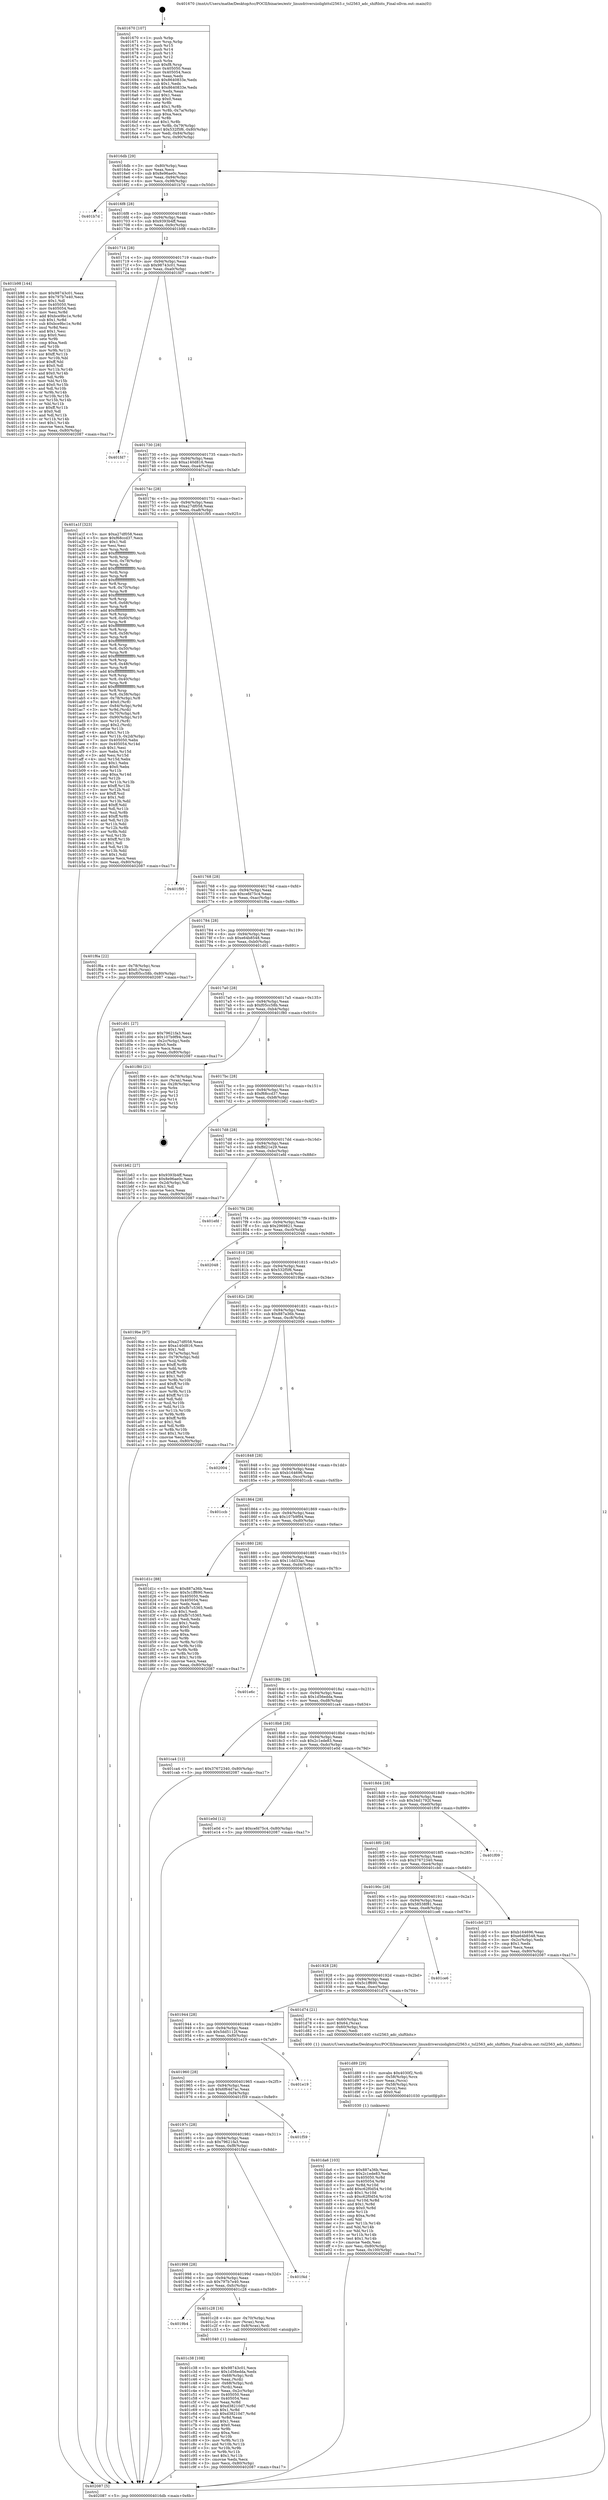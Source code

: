 digraph "0x401670" {
  label = "0x401670 (/mnt/c/Users/mathe/Desktop/tcc/POCII/binaries/extr_linuxdriversiiolighttsl2563.c_tsl2563_adc_shiftbits_Final-ollvm.out::main(0))"
  labelloc = "t"
  node[shape=record]

  Entry [label="",width=0.3,height=0.3,shape=circle,fillcolor=black,style=filled]
  "0x4016db" [label="{
     0x4016db [29]\l
     | [instrs]\l
     &nbsp;&nbsp;0x4016db \<+3\>: mov -0x80(%rbp),%eax\l
     &nbsp;&nbsp;0x4016de \<+2\>: mov %eax,%ecx\l
     &nbsp;&nbsp;0x4016e0 \<+6\>: sub $0x8e96ae0c,%ecx\l
     &nbsp;&nbsp;0x4016e6 \<+6\>: mov %eax,-0x94(%rbp)\l
     &nbsp;&nbsp;0x4016ec \<+6\>: mov %ecx,-0x98(%rbp)\l
     &nbsp;&nbsp;0x4016f2 \<+6\>: je 0000000000401b7d \<main+0x50d\>\l
  }"]
  "0x401b7d" [label="{
     0x401b7d\l
  }", style=dashed]
  "0x4016f8" [label="{
     0x4016f8 [28]\l
     | [instrs]\l
     &nbsp;&nbsp;0x4016f8 \<+5\>: jmp 00000000004016fd \<main+0x8d\>\l
     &nbsp;&nbsp;0x4016fd \<+6\>: mov -0x94(%rbp),%eax\l
     &nbsp;&nbsp;0x401703 \<+5\>: sub $0x9393b4ff,%eax\l
     &nbsp;&nbsp;0x401708 \<+6\>: mov %eax,-0x9c(%rbp)\l
     &nbsp;&nbsp;0x40170e \<+6\>: je 0000000000401b98 \<main+0x528\>\l
  }"]
  Exit [label="",width=0.3,height=0.3,shape=circle,fillcolor=black,style=filled,peripheries=2]
  "0x401b98" [label="{
     0x401b98 [144]\l
     | [instrs]\l
     &nbsp;&nbsp;0x401b98 \<+5\>: mov $0x98743c01,%eax\l
     &nbsp;&nbsp;0x401b9d \<+5\>: mov $0x797b7e40,%ecx\l
     &nbsp;&nbsp;0x401ba2 \<+2\>: mov $0x1,%dl\l
     &nbsp;&nbsp;0x401ba4 \<+7\>: mov 0x405050,%esi\l
     &nbsp;&nbsp;0x401bab \<+7\>: mov 0x405054,%edi\l
     &nbsp;&nbsp;0x401bb2 \<+3\>: mov %esi,%r8d\l
     &nbsp;&nbsp;0x401bb5 \<+7\>: add $0xbce9bc1e,%r8d\l
     &nbsp;&nbsp;0x401bbc \<+4\>: sub $0x1,%r8d\l
     &nbsp;&nbsp;0x401bc0 \<+7\>: sub $0xbce9bc1e,%r8d\l
     &nbsp;&nbsp;0x401bc7 \<+4\>: imul %r8d,%esi\l
     &nbsp;&nbsp;0x401bcb \<+3\>: and $0x1,%esi\l
     &nbsp;&nbsp;0x401bce \<+3\>: cmp $0x0,%esi\l
     &nbsp;&nbsp;0x401bd1 \<+4\>: sete %r9b\l
     &nbsp;&nbsp;0x401bd5 \<+3\>: cmp $0xa,%edi\l
     &nbsp;&nbsp;0x401bd8 \<+4\>: setl %r10b\l
     &nbsp;&nbsp;0x401bdc \<+3\>: mov %r9b,%r11b\l
     &nbsp;&nbsp;0x401bdf \<+4\>: xor $0xff,%r11b\l
     &nbsp;&nbsp;0x401be3 \<+3\>: mov %r10b,%bl\l
     &nbsp;&nbsp;0x401be6 \<+3\>: xor $0xff,%bl\l
     &nbsp;&nbsp;0x401be9 \<+3\>: xor $0x0,%dl\l
     &nbsp;&nbsp;0x401bec \<+3\>: mov %r11b,%r14b\l
     &nbsp;&nbsp;0x401bef \<+4\>: and $0x0,%r14b\l
     &nbsp;&nbsp;0x401bf3 \<+3\>: and %dl,%r9b\l
     &nbsp;&nbsp;0x401bf6 \<+3\>: mov %bl,%r15b\l
     &nbsp;&nbsp;0x401bf9 \<+4\>: and $0x0,%r15b\l
     &nbsp;&nbsp;0x401bfd \<+3\>: and %dl,%r10b\l
     &nbsp;&nbsp;0x401c00 \<+3\>: or %r9b,%r14b\l
     &nbsp;&nbsp;0x401c03 \<+3\>: or %r10b,%r15b\l
     &nbsp;&nbsp;0x401c06 \<+3\>: xor %r15b,%r14b\l
     &nbsp;&nbsp;0x401c09 \<+3\>: or %bl,%r11b\l
     &nbsp;&nbsp;0x401c0c \<+4\>: xor $0xff,%r11b\l
     &nbsp;&nbsp;0x401c10 \<+3\>: or $0x0,%dl\l
     &nbsp;&nbsp;0x401c13 \<+3\>: and %dl,%r11b\l
     &nbsp;&nbsp;0x401c16 \<+3\>: or %r11b,%r14b\l
     &nbsp;&nbsp;0x401c19 \<+4\>: test $0x1,%r14b\l
     &nbsp;&nbsp;0x401c1d \<+3\>: cmovne %ecx,%eax\l
     &nbsp;&nbsp;0x401c20 \<+3\>: mov %eax,-0x80(%rbp)\l
     &nbsp;&nbsp;0x401c23 \<+5\>: jmp 0000000000402087 \<main+0xa17\>\l
  }"]
  "0x401714" [label="{
     0x401714 [28]\l
     | [instrs]\l
     &nbsp;&nbsp;0x401714 \<+5\>: jmp 0000000000401719 \<main+0xa9\>\l
     &nbsp;&nbsp;0x401719 \<+6\>: mov -0x94(%rbp),%eax\l
     &nbsp;&nbsp;0x40171f \<+5\>: sub $0x98743c01,%eax\l
     &nbsp;&nbsp;0x401724 \<+6\>: mov %eax,-0xa0(%rbp)\l
     &nbsp;&nbsp;0x40172a \<+6\>: je 0000000000401fd7 \<main+0x967\>\l
  }"]
  "0x401da6" [label="{
     0x401da6 [103]\l
     | [instrs]\l
     &nbsp;&nbsp;0x401da6 \<+5\>: mov $0x887a36b,%esi\l
     &nbsp;&nbsp;0x401dab \<+5\>: mov $0x2c1ede83,%edx\l
     &nbsp;&nbsp;0x401db0 \<+8\>: mov 0x405050,%r8d\l
     &nbsp;&nbsp;0x401db8 \<+8\>: mov 0x405054,%r9d\l
     &nbsp;&nbsp;0x401dc0 \<+3\>: mov %r8d,%r10d\l
     &nbsp;&nbsp;0x401dc3 \<+7\>: add $0xc62f0d54,%r10d\l
     &nbsp;&nbsp;0x401dca \<+4\>: sub $0x1,%r10d\l
     &nbsp;&nbsp;0x401dce \<+7\>: sub $0xc62f0d54,%r10d\l
     &nbsp;&nbsp;0x401dd5 \<+4\>: imul %r10d,%r8d\l
     &nbsp;&nbsp;0x401dd9 \<+4\>: and $0x1,%r8d\l
     &nbsp;&nbsp;0x401ddd \<+4\>: cmp $0x0,%r8d\l
     &nbsp;&nbsp;0x401de1 \<+4\>: sete %r11b\l
     &nbsp;&nbsp;0x401de5 \<+4\>: cmp $0xa,%r9d\l
     &nbsp;&nbsp;0x401de9 \<+3\>: setl %bl\l
     &nbsp;&nbsp;0x401dec \<+3\>: mov %r11b,%r14b\l
     &nbsp;&nbsp;0x401def \<+3\>: and %bl,%r14b\l
     &nbsp;&nbsp;0x401df2 \<+3\>: xor %bl,%r11b\l
     &nbsp;&nbsp;0x401df5 \<+3\>: or %r11b,%r14b\l
     &nbsp;&nbsp;0x401df8 \<+4\>: test $0x1,%r14b\l
     &nbsp;&nbsp;0x401dfc \<+3\>: cmovne %edx,%esi\l
     &nbsp;&nbsp;0x401dff \<+3\>: mov %esi,-0x80(%rbp)\l
     &nbsp;&nbsp;0x401e02 \<+6\>: mov %eax,-0x100(%rbp)\l
     &nbsp;&nbsp;0x401e08 \<+5\>: jmp 0000000000402087 \<main+0xa17\>\l
  }"]
  "0x401fd7" [label="{
     0x401fd7\l
  }", style=dashed]
  "0x401730" [label="{
     0x401730 [28]\l
     | [instrs]\l
     &nbsp;&nbsp;0x401730 \<+5\>: jmp 0000000000401735 \<main+0xc5\>\l
     &nbsp;&nbsp;0x401735 \<+6\>: mov -0x94(%rbp),%eax\l
     &nbsp;&nbsp;0x40173b \<+5\>: sub $0xa140d816,%eax\l
     &nbsp;&nbsp;0x401740 \<+6\>: mov %eax,-0xa4(%rbp)\l
     &nbsp;&nbsp;0x401746 \<+6\>: je 0000000000401a1f \<main+0x3af\>\l
  }"]
  "0x401d89" [label="{
     0x401d89 [29]\l
     | [instrs]\l
     &nbsp;&nbsp;0x401d89 \<+10\>: movabs $0x4030f2,%rdi\l
     &nbsp;&nbsp;0x401d93 \<+4\>: mov -0x58(%rbp),%rcx\l
     &nbsp;&nbsp;0x401d97 \<+2\>: mov %eax,(%rcx)\l
     &nbsp;&nbsp;0x401d99 \<+4\>: mov -0x58(%rbp),%rcx\l
     &nbsp;&nbsp;0x401d9d \<+2\>: mov (%rcx),%esi\l
     &nbsp;&nbsp;0x401d9f \<+2\>: mov $0x0,%al\l
     &nbsp;&nbsp;0x401da1 \<+5\>: call 0000000000401030 \<printf@plt\>\l
     | [calls]\l
     &nbsp;&nbsp;0x401030 \{1\} (unknown)\l
  }"]
  "0x401a1f" [label="{
     0x401a1f [323]\l
     | [instrs]\l
     &nbsp;&nbsp;0x401a1f \<+5\>: mov $0xa27df058,%eax\l
     &nbsp;&nbsp;0x401a24 \<+5\>: mov $0xf68ccd37,%ecx\l
     &nbsp;&nbsp;0x401a29 \<+2\>: mov $0x1,%dl\l
     &nbsp;&nbsp;0x401a2b \<+2\>: xor %esi,%esi\l
     &nbsp;&nbsp;0x401a2d \<+3\>: mov %rsp,%rdi\l
     &nbsp;&nbsp;0x401a30 \<+4\>: add $0xfffffffffffffff0,%rdi\l
     &nbsp;&nbsp;0x401a34 \<+3\>: mov %rdi,%rsp\l
     &nbsp;&nbsp;0x401a37 \<+4\>: mov %rdi,-0x78(%rbp)\l
     &nbsp;&nbsp;0x401a3b \<+3\>: mov %rsp,%rdi\l
     &nbsp;&nbsp;0x401a3e \<+4\>: add $0xfffffffffffffff0,%rdi\l
     &nbsp;&nbsp;0x401a42 \<+3\>: mov %rdi,%rsp\l
     &nbsp;&nbsp;0x401a45 \<+3\>: mov %rsp,%r8\l
     &nbsp;&nbsp;0x401a48 \<+4\>: add $0xfffffffffffffff0,%r8\l
     &nbsp;&nbsp;0x401a4c \<+3\>: mov %r8,%rsp\l
     &nbsp;&nbsp;0x401a4f \<+4\>: mov %r8,-0x70(%rbp)\l
     &nbsp;&nbsp;0x401a53 \<+3\>: mov %rsp,%r8\l
     &nbsp;&nbsp;0x401a56 \<+4\>: add $0xfffffffffffffff0,%r8\l
     &nbsp;&nbsp;0x401a5a \<+3\>: mov %r8,%rsp\l
     &nbsp;&nbsp;0x401a5d \<+4\>: mov %r8,-0x68(%rbp)\l
     &nbsp;&nbsp;0x401a61 \<+3\>: mov %rsp,%r8\l
     &nbsp;&nbsp;0x401a64 \<+4\>: add $0xfffffffffffffff0,%r8\l
     &nbsp;&nbsp;0x401a68 \<+3\>: mov %r8,%rsp\l
     &nbsp;&nbsp;0x401a6b \<+4\>: mov %r8,-0x60(%rbp)\l
     &nbsp;&nbsp;0x401a6f \<+3\>: mov %rsp,%r8\l
     &nbsp;&nbsp;0x401a72 \<+4\>: add $0xfffffffffffffff0,%r8\l
     &nbsp;&nbsp;0x401a76 \<+3\>: mov %r8,%rsp\l
     &nbsp;&nbsp;0x401a79 \<+4\>: mov %r8,-0x58(%rbp)\l
     &nbsp;&nbsp;0x401a7d \<+3\>: mov %rsp,%r8\l
     &nbsp;&nbsp;0x401a80 \<+4\>: add $0xfffffffffffffff0,%r8\l
     &nbsp;&nbsp;0x401a84 \<+3\>: mov %r8,%rsp\l
     &nbsp;&nbsp;0x401a87 \<+4\>: mov %r8,-0x50(%rbp)\l
     &nbsp;&nbsp;0x401a8b \<+3\>: mov %rsp,%r8\l
     &nbsp;&nbsp;0x401a8e \<+4\>: add $0xfffffffffffffff0,%r8\l
     &nbsp;&nbsp;0x401a92 \<+3\>: mov %r8,%rsp\l
     &nbsp;&nbsp;0x401a95 \<+4\>: mov %r8,-0x48(%rbp)\l
     &nbsp;&nbsp;0x401a99 \<+3\>: mov %rsp,%r8\l
     &nbsp;&nbsp;0x401a9c \<+4\>: add $0xfffffffffffffff0,%r8\l
     &nbsp;&nbsp;0x401aa0 \<+3\>: mov %r8,%rsp\l
     &nbsp;&nbsp;0x401aa3 \<+4\>: mov %r8,-0x40(%rbp)\l
     &nbsp;&nbsp;0x401aa7 \<+3\>: mov %rsp,%r8\l
     &nbsp;&nbsp;0x401aaa \<+4\>: add $0xfffffffffffffff0,%r8\l
     &nbsp;&nbsp;0x401aae \<+3\>: mov %r8,%rsp\l
     &nbsp;&nbsp;0x401ab1 \<+4\>: mov %r8,-0x38(%rbp)\l
     &nbsp;&nbsp;0x401ab5 \<+4\>: mov -0x78(%rbp),%r8\l
     &nbsp;&nbsp;0x401ab9 \<+7\>: movl $0x0,(%r8)\l
     &nbsp;&nbsp;0x401ac0 \<+7\>: mov -0x84(%rbp),%r9d\l
     &nbsp;&nbsp;0x401ac7 \<+3\>: mov %r9d,(%rdi)\l
     &nbsp;&nbsp;0x401aca \<+4\>: mov -0x70(%rbp),%r8\l
     &nbsp;&nbsp;0x401ace \<+7\>: mov -0x90(%rbp),%r10\l
     &nbsp;&nbsp;0x401ad5 \<+3\>: mov %r10,(%r8)\l
     &nbsp;&nbsp;0x401ad8 \<+3\>: cmpl $0x2,(%rdi)\l
     &nbsp;&nbsp;0x401adb \<+4\>: setne %r11b\l
     &nbsp;&nbsp;0x401adf \<+4\>: and $0x1,%r11b\l
     &nbsp;&nbsp;0x401ae3 \<+4\>: mov %r11b,-0x2d(%rbp)\l
     &nbsp;&nbsp;0x401ae7 \<+7\>: mov 0x405050,%ebx\l
     &nbsp;&nbsp;0x401aee \<+8\>: mov 0x405054,%r14d\l
     &nbsp;&nbsp;0x401af6 \<+3\>: sub $0x1,%esi\l
     &nbsp;&nbsp;0x401af9 \<+3\>: mov %ebx,%r15d\l
     &nbsp;&nbsp;0x401afc \<+3\>: add %esi,%r15d\l
     &nbsp;&nbsp;0x401aff \<+4\>: imul %r15d,%ebx\l
     &nbsp;&nbsp;0x401b03 \<+3\>: and $0x1,%ebx\l
     &nbsp;&nbsp;0x401b06 \<+3\>: cmp $0x0,%ebx\l
     &nbsp;&nbsp;0x401b09 \<+4\>: sete %r11b\l
     &nbsp;&nbsp;0x401b0d \<+4\>: cmp $0xa,%r14d\l
     &nbsp;&nbsp;0x401b11 \<+4\>: setl %r12b\l
     &nbsp;&nbsp;0x401b15 \<+3\>: mov %r11b,%r13b\l
     &nbsp;&nbsp;0x401b18 \<+4\>: xor $0xff,%r13b\l
     &nbsp;&nbsp;0x401b1c \<+3\>: mov %r12b,%sil\l
     &nbsp;&nbsp;0x401b1f \<+4\>: xor $0xff,%sil\l
     &nbsp;&nbsp;0x401b23 \<+3\>: xor $0x1,%dl\l
     &nbsp;&nbsp;0x401b26 \<+3\>: mov %r13b,%dil\l
     &nbsp;&nbsp;0x401b29 \<+4\>: and $0xff,%dil\l
     &nbsp;&nbsp;0x401b2d \<+3\>: and %dl,%r11b\l
     &nbsp;&nbsp;0x401b30 \<+3\>: mov %sil,%r8b\l
     &nbsp;&nbsp;0x401b33 \<+4\>: and $0xff,%r8b\l
     &nbsp;&nbsp;0x401b37 \<+3\>: and %dl,%r12b\l
     &nbsp;&nbsp;0x401b3a \<+3\>: or %r11b,%dil\l
     &nbsp;&nbsp;0x401b3d \<+3\>: or %r12b,%r8b\l
     &nbsp;&nbsp;0x401b40 \<+3\>: xor %r8b,%dil\l
     &nbsp;&nbsp;0x401b43 \<+3\>: or %sil,%r13b\l
     &nbsp;&nbsp;0x401b46 \<+4\>: xor $0xff,%r13b\l
     &nbsp;&nbsp;0x401b4a \<+3\>: or $0x1,%dl\l
     &nbsp;&nbsp;0x401b4d \<+3\>: and %dl,%r13b\l
     &nbsp;&nbsp;0x401b50 \<+3\>: or %r13b,%dil\l
     &nbsp;&nbsp;0x401b53 \<+4\>: test $0x1,%dil\l
     &nbsp;&nbsp;0x401b57 \<+3\>: cmovne %ecx,%eax\l
     &nbsp;&nbsp;0x401b5a \<+3\>: mov %eax,-0x80(%rbp)\l
     &nbsp;&nbsp;0x401b5d \<+5\>: jmp 0000000000402087 \<main+0xa17\>\l
  }"]
  "0x40174c" [label="{
     0x40174c [28]\l
     | [instrs]\l
     &nbsp;&nbsp;0x40174c \<+5\>: jmp 0000000000401751 \<main+0xe1\>\l
     &nbsp;&nbsp;0x401751 \<+6\>: mov -0x94(%rbp),%eax\l
     &nbsp;&nbsp;0x401757 \<+5\>: sub $0xa27df058,%eax\l
     &nbsp;&nbsp;0x40175c \<+6\>: mov %eax,-0xa8(%rbp)\l
     &nbsp;&nbsp;0x401762 \<+6\>: je 0000000000401f95 \<main+0x925\>\l
  }"]
  "0x401c38" [label="{
     0x401c38 [108]\l
     | [instrs]\l
     &nbsp;&nbsp;0x401c38 \<+5\>: mov $0x98743c01,%ecx\l
     &nbsp;&nbsp;0x401c3d \<+5\>: mov $0x1d56edda,%edx\l
     &nbsp;&nbsp;0x401c42 \<+4\>: mov -0x68(%rbp),%rdi\l
     &nbsp;&nbsp;0x401c46 \<+2\>: mov %eax,(%rdi)\l
     &nbsp;&nbsp;0x401c48 \<+4\>: mov -0x68(%rbp),%rdi\l
     &nbsp;&nbsp;0x401c4c \<+2\>: mov (%rdi),%eax\l
     &nbsp;&nbsp;0x401c4e \<+3\>: mov %eax,-0x2c(%rbp)\l
     &nbsp;&nbsp;0x401c51 \<+7\>: mov 0x405050,%eax\l
     &nbsp;&nbsp;0x401c58 \<+7\>: mov 0x405054,%esi\l
     &nbsp;&nbsp;0x401c5f \<+3\>: mov %eax,%r8d\l
     &nbsp;&nbsp;0x401c62 \<+7\>: add $0xd38210d7,%r8d\l
     &nbsp;&nbsp;0x401c69 \<+4\>: sub $0x1,%r8d\l
     &nbsp;&nbsp;0x401c6d \<+7\>: sub $0xd38210d7,%r8d\l
     &nbsp;&nbsp;0x401c74 \<+4\>: imul %r8d,%eax\l
     &nbsp;&nbsp;0x401c78 \<+3\>: and $0x1,%eax\l
     &nbsp;&nbsp;0x401c7b \<+3\>: cmp $0x0,%eax\l
     &nbsp;&nbsp;0x401c7e \<+4\>: sete %r9b\l
     &nbsp;&nbsp;0x401c82 \<+3\>: cmp $0xa,%esi\l
     &nbsp;&nbsp;0x401c85 \<+4\>: setl %r10b\l
     &nbsp;&nbsp;0x401c89 \<+3\>: mov %r9b,%r11b\l
     &nbsp;&nbsp;0x401c8c \<+3\>: and %r10b,%r11b\l
     &nbsp;&nbsp;0x401c8f \<+3\>: xor %r10b,%r9b\l
     &nbsp;&nbsp;0x401c92 \<+3\>: or %r9b,%r11b\l
     &nbsp;&nbsp;0x401c95 \<+4\>: test $0x1,%r11b\l
     &nbsp;&nbsp;0x401c99 \<+3\>: cmovne %edx,%ecx\l
     &nbsp;&nbsp;0x401c9c \<+3\>: mov %ecx,-0x80(%rbp)\l
     &nbsp;&nbsp;0x401c9f \<+5\>: jmp 0000000000402087 \<main+0xa17\>\l
  }"]
  "0x401f95" [label="{
     0x401f95\l
  }", style=dashed]
  "0x401768" [label="{
     0x401768 [28]\l
     | [instrs]\l
     &nbsp;&nbsp;0x401768 \<+5\>: jmp 000000000040176d \<main+0xfd\>\l
     &nbsp;&nbsp;0x40176d \<+6\>: mov -0x94(%rbp),%eax\l
     &nbsp;&nbsp;0x401773 \<+5\>: sub $0xcefd75c4,%eax\l
     &nbsp;&nbsp;0x401778 \<+6\>: mov %eax,-0xac(%rbp)\l
     &nbsp;&nbsp;0x40177e \<+6\>: je 0000000000401f6a \<main+0x8fa\>\l
  }"]
  "0x4019b4" [label="{
     0x4019b4\l
  }", style=dashed]
  "0x401f6a" [label="{
     0x401f6a [22]\l
     | [instrs]\l
     &nbsp;&nbsp;0x401f6a \<+4\>: mov -0x78(%rbp),%rax\l
     &nbsp;&nbsp;0x401f6e \<+6\>: movl $0x0,(%rax)\l
     &nbsp;&nbsp;0x401f74 \<+7\>: movl $0xf05cc58b,-0x80(%rbp)\l
     &nbsp;&nbsp;0x401f7b \<+5\>: jmp 0000000000402087 \<main+0xa17\>\l
  }"]
  "0x401784" [label="{
     0x401784 [28]\l
     | [instrs]\l
     &nbsp;&nbsp;0x401784 \<+5\>: jmp 0000000000401789 \<main+0x119\>\l
     &nbsp;&nbsp;0x401789 \<+6\>: mov -0x94(%rbp),%eax\l
     &nbsp;&nbsp;0x40178f \<+5\>: sub $0xe64b8548,%eax\l
     &nbsp;&nbsp;0x401794 \<+6\>: mov %eax,-0xb0(%rbp)\l
     &nbsp;&nbsp;0x40179a \<+6\>: je 0000000000401d01 \<main+0x691\>\l
  }"]
  "0x401c28" [label="{
     0x401c28 [16]\l
     | [instrs]\l
     &nbsp;&nbsp;0x401c28 \<+4\>: mov -0x70(%rbp),%rax\l
     &nbsp;&nbsp;0x401c2c \<+3\>: mov (%rax),%rax\l
     &nbsp;&nbsp;0x401c2f \<+4\>: mov 0x8(%rax),%rdi\l
     &nbsp;&nbsp;0x401c33 \<+5\>: call 0000000000401040 \<atoi@plt\>\l
     | [calls]\l
     &nbsp;&nbsp;0x401040 \{1\} (unknown)\l
  }"]
  "0x401d01" [label="{
     0x401d01 [27]\l
     | [instrs]\l
     &nbsp;&nbsp;0x401d01 \<+5\>: mov $0x79621fa3,%eax\l
     &nbsp;&nbsp;0x401d06 \<+5\>: mov $0x107b9f94,%ecx\l
     &nbsp;&nbsp;0x401d0b \<+3\>: mov -0x2c(%rbp),%edx\l
     &nbsp;&nbsp;0x401d0e \<+3\>: cmp $0x0,%edx\l
     &nbsp;&nbsp;0x401d11 \<+3\>: cmove %ecx,%eax\l
     &nbsp;&nbsp;0x401d14 \<+3\>: mov %eax,-0x80(%rbp)\l
     &nbsp;&nbsp;0x401d17 \<+5\>: jmp 0000000000402087 \<main+0xa17\>\l
  }"]
  "0x4017a0" [label="{
     0x4017a0 [28]\l
     | [instrs]\l
     &nbsp;&nbsp;0x4017a0 \<+5\>: jmp 00000000004017a5 \<main+0x135\>\l
     &nbsp;&nbsp;0x4017a5 \<+6\>: mov -0x94(%rbp),%eax\l
     &nbsp;&nbsp;0x4017ab \<+5\>: sub $0xf05cc58b,%eax\l
     &nbsp;&nbsp;0x4017b0 \<+6\>: mov %eax,-0xb4(%rbp)\l
     &nbsp;&nbsp;0x4017b6 \<+6\>: je 0000000000401f80 \<main+0x910\>\l
  }"]
  "0x401998" [label="{
     0x401998 [28]\l
     | [instrs]\l
     &nbsp;&nbsp;0x401998 \<+5\>: jmp 000000000040199d \<main+0x32d\>\l
     &nbsp;&nbsp;0x40199d \<+6\>: mov -0x94(%rbp),%eax\l
     &nbsp;&nbsp;0x4019a3 \<+5\>: sub $0x797b7e40,%eax\l
     &nbsp;&nbsp;0x4019a8 \<+6\>: mov %eax,-0xfc(%rbp)\l
     &nbsp;&nbsp;0x4019ae \<+6\>: je 0000000000401c28 \<main+0x5b8\>\l
  }"]
  "0x401f80" [label="{
     0x401f80 [21]\l
     | [instrs]\l
     &nbsp;&nbsp;0x401f80 \<+4\>: mov -0x78(%rbp),%rax\l
     &nbsp;&nbsp;0x401f84 \<+2\>: mov (%rax),%eax\l
     &nbsp;&nbsp;0x401f86 \<+4\>: lea -0x28(%rbp),%rsp\l
     &nbsp;&nbsp;0x401f8a \<+1\>: pop %rbx\l
     &nbsp;&nbsp;0x401f8b \<+2\>: pop %r12\l
     &nbsp;&nbsp;0x401f8d \<+2\>: pop %r13\l
     &nbsp;&nbsp;0x401f8f \<+2\>: pop %r14\l
     &nbsp;&nbsp;0x401f91 \<+2\>: pop %r15\l
     &nbsp;&nbsp;0x401f93 \<+1\>: pop %rbp\l
     &nbsp;&nbsp;0x401f94 \<+1\>: ret\l
  }"]
  "0x4017bc" [label="{
     0x4017bc [28]\l
     | [instrs]\l
     &nbsp;&nbsp;0x4017bc \<+5\>: jmp 00000000004017c1 \<main+0x151\>\l
     &nbsp;&nbsp;0x4017c1 \<+6\>: mov -0x94(%rbp),%eax\l
     &nbsp;&nbsp;0x4017c7 \<+5\>: sub $0xf68ccd37,%eax\l
     &nbsp;&nbsp;0x4017cc \<+6\>: mov %eax,-0xb8(%rbp)\l
     &nbsp;&nbsp;0x4017d2 \<+6\>: je 0000000000401b62 \<main+0x4f2\>\l
  }"]
  "0x401f4d" [label="{
     0x401f4d\l
  }", style=dashed]
  "0x401b62" [label="{
     0x401b62 [27]\l
     | [instrs]\l
     &nbsp;&nbsp;0x401b62 \<+5\>: mov $0x9393b4ff,%eax\l
     &nbsp;&nbsp;0x401b67 \<+5\>: mov $0x8e96ae0c,%ecx\l
     &nbsp;&nbsp;0x401b6c \<+3\>: mov -0x2d(%rbp),%dl\l
     &nbsp;&nbsp;0x401b6f \<+3\>: test $0x1,%dl\l
     &nbsp;&nbsp;0x401b72 \<+3\>: cmovne %ecx,%eax\l
     &nbsp;&nbsp;0x401b75 \<+3\>: mov %eax,-0x80(%rbp)\l
     &nbsp;&nbsp;0x401b78 \<+5\>: jmp 0000000000402087 \<main+0xa17\>\l
  }"]
  "0x4017d8" [label="{
     0x4017d8 [28]\l
     | [instrs]\l
     &nbsp;&nbsp;0x4017d8 \<+5\>: jmp 00000000004017dd \<main+0x16d\>\l
     &nbsp;&nbsp;0x4017dd \<+6\>: mov -0x94(%rbp),%eax\l
     &nbsp;&nbsp;0x4017e3 \<+5\>: sub $0xffd21e29,%eax\l
     &nbsp;&nbsp;0x4017e8 \<+6\>: mov %eax,-0xbc(%rbp)\l
     &nbsp;&nbsp;0x4017ee \<+6\>: je 0000000000401efd \<main+0x88d\>\l
  }"]
  "0x40197c" [label="{
     0x40197c [28]\l
     | [instrs]\l
     &nbsp;&nbsp;0x40197c \<+5\>: jmp 0000000000401981 \<main+0x311\>\l
     &nbsp;&nbsp;0x401981 \<+6\>: mov -0x94(%rbp),%eax\l
     &nbsp;&nbsp;0x401987 \<+5\>: sub $0x79621fa3,%eax\l
     &nbsp;&nbsp;0x40198c \<+6\>: mov %eax,-0xf8(%rbp)\l
     &nbsp;&nbsp;0x401992 \<+6\>: je 0000000000401f4d \<main+0x8dd\>\l
  }"]
  "0x401efd" [label="{
     0x401efd\l
  }", style=dashed]
  "0x4017f4" [label="{
     0x4017f4 [28]\l
     | [instrs]\l
     &nbsp;&nbsp;0x4017f4 \<+5\>: jmp 00000000004017f9 \<main+0x189\>\l
     &nbsp;&nbsp;0x4017f9 \<+6\>: mov -0x94(%rbp),%eax\l
     &nbsp;&nbsp;0x4017ff \<+5\>: sub $0x2969821,%eax\l
     &nbsp;&nbsp;0x401804 \<+6\>: mov %eax,-0xc0(%rbp)\l
     &nbsp;&nbsp;0x40180a \<+6\>: je 0000000000402048 \<main+0x9d8\>\l
  }"]
  "0x401f59" [label="{
     0x401f59\l
  }", style=dashed]
  "0x402048" [label="{
     0x402048\l
  }", style=dashed]
  "0x401810" [label="{
     0x401810 [28]\l
     | [instrs]\l
     &nbsp;&nbsp;0x401810 \<+5\>: jmp 0000000000401815 \<main+0x1a5\>\l
     &nbsp;&nbsp;0x401815 \<+6\>: mov -0x94(%rbp),%eax\l
     &nbsp;&nbsp;0x40181b \<+5\>: sub $0x532f5f6,%eax\l
     &nbsp;&nbsp;0x401820 \<+6\>: mov %eax,-0xc4(%rbp)\l
     &nbsp;&nbsp;0x401826 \<+6\>: je 00000000004019be \<main+0x34e\>\l
  }"]
  "0x401960" [label="{
     0x401960 [28]\l
     | [instrs]\l
     &nbsp;&nbsp;0x401960 \<+5\>: jmp 0000000000401965 \<main+0x2f5\>\l
     &nbsp;&nbsp;0x401965 \<+6\>: mov -0x94(%rbp),%eax\l
     &nbsp;&nbsp;0x40196b \<+5\>: sub $0x6f64d7ac,%eax\l
     &nbsp;&nbsp;0x401970 \<+6\>: mov %eax,-0xf4(%rbp)\l
     &nbsp;&nbsp;0x401976 \<+6\>: je 0000000000401f59 \<main+0x8e9\>\l
  }"]
  "0x4019be" [label="{
     0x4019be [97]\l
     | [instrs]\l
     &nbsp;&nbsp;0x4019be \<+5\>: mov $0xa27df058,%eax\l
     &nbsp;&nbsp;0x4019c3 \<+5\>: mov $0xa140d816,%ecx\l
     &nbsp;&nbsp;0x4019c8 \<+2\>: mov $0x1,%dl\l
     &nbsp;&nbsp;0x4019ca \<+4\>: mov -0x7a(%rbp),%sil\l
     &nbsp;&nbsp;0x4019ce \<+4\>: mov -0x79(%rbp),%dil\l
     &nbsp;&nbsp;0x4019d2 \<+3\>: mov %sil,%r8b\l
     &nbsp;&nbsp;0x4019d5 \<+4\>: xor $0xff,%r8b\l
     &nbsp;&nbsp;0x4019d9 \<+3\>: mov %dil,%r9b\l
     &nbsp;&nbsp;0x4019dc \<+4\>: xor $0xff,%r9b\l
     &nbsp;&nbsp;0x4019e0 \<+3\>: xor $0x1,%dl\l
     &nbsp;&nbsp;0x4019e3 \<+3\>: mov %r8b,%r10b\l
     &nbsp;&nbsp;0x4019e6 \<+4\>: and $0xff,%r10b\l
     &nbsp;&nbsp;0x4019ea \<+3\>: and %dl,%sil\l
     &nbsp;&nbsp;0x4019ed \<+3\>: mov %r9b,%r11b\l
     &nbsp;&nbsp;0x4019f0 \<+4\>: and $0xff,%r11b\l
     &nbsp;&nbsp;0x4019f4 \<+3\>: and %dl,%dil\l
     &nbsp;&nbsp;0x4019f7 \<+3\>: or %sil,%r10b\l
     &nbsp;&nbsp;0x4019fa \<+3\>: or %dil,%r11b\l
     &nbsp;&nbsp;0x4019fd \<+3\>: xor %r11b,%r10b\l
     &nbsp;&nbsp;0x401a00 \<+3\>: or %r9b,%r8b\l
     &nbsp;&nbsp;0x401a03 \<+4\>: xor $0xff,%r8b\l
     &nbsp;&nbsp;0x401a07 \<+3\>: or $0x1,%dl\l
     &nbsp;&nbsp;0x401a0a \<+3\>: and %dl,%r8b\l
     &nbsp;&nbsp;0x401a0d \<+3\>: or %r8b,%r10b\l
     &nbsp;&nbsp;0x401a10 \<+4\>: test $0x1,%r10b\l
     &nbsp;&nbsp;0x401a14 \<+3\>: cmovne %ecx,%eax\l
     &nbsp;&nbsp;0x401a17 \<+3\>: mov %eax,-0x80(%rbp)\l
     &nbsp;&nbsp;0x401a1a \<+5\>: jmp 0000000000402087 \<main+0xa17\>\l
  }"]
  "0x40182c" [label="{
     0x40182c [28]\l
     | [instrs]\l
     &nbsp;&nbsp;0x40182c \<+5\>: jmp 0000000000401831 \<main+0x1c1\>\l
     &nbsp;&nbsp;0x401831 \<+6\>: mov -0x94(%rbp),%eax\l
     &nbsp;&nbsp;0x401837 \<+5\>: sub $0x887a36b,%eax\l
     &nbsp;&nbsp;0x40183c \<+6\>: mov %eax,-0xc8(%rbp)\l
     &nbsp;&nbsp;0x401842 \<+6\>: je 0000000000402004 \<main+0x994\>\l
  }"]
  "0x402087" [label="{
     0x402087 [5]\l
     | [instrs]\l
     &nbsp;&nbsp;0x402087 \<+5\>: jmp 00000000004016db \<main+0x6b\>\l
  }"]
  "0x401670" [label="{
     0x401670 [107]\l
     | [instrs]\l
     &nbsp;&nbsp;0x401670 \<+1\>: push %rbp\l
     &nbsp;&nbsp;0x401671 \<+3\>: mov %rsp,%rbp\l
     &nbsp;&nbsp;0x401674 \<+2\>: push %r15\l
     &nbsp;&nbsp;0x401676 \<+2\>: push %r14\l
     &nbsp;&nbsp;0x401678 \<+2\>: push %r13\l
     &nbsp;&nbsp;0x40167a \<+2\>: push %r12\l
     &nbsp;&nbsp;0x40167c \<+1\>: push %rbx\l
     &nbsp;&nbsp;0x40167d \<+7\>: sub $0xf8,%rsp\l
     &nbsp;&nbsp;0x401684 \<+7\>: mov 0x405050,%eax\l
     &nbsp;&nbsp;0x40168b \<+7\>: mov 0x405054,%ecx\l
     &nbsp;&nbsp;0x401692 \<+2\>: mov %eax,%edx\l
     &nbsp;&nbsp;0x401694 \<+6\>: sub $0x8640833e,%edx\l
     &nbsp;&nbsp;0x40169a \<+3\>: sub $0x1,%edx\l
     &nbsp;&nbsp;0x40169d \<+6\>: add $0x8640833e,%edx\l
     &nbsp;&nbsp;0x4016a3 \<+3\>: imul %edx,%eax\l
     &nbsp;&nbsp;0x4016a6 \<+3\>: and $0x1,%eax\l
     &nbsp;&nbsp;0x4016a9 \<+3\>: cmp $0x0,%eax\l
     &nbsp;&nbsp;0x4016ac \<+4\>: sete %r8b\l
     &nbsp;&nbsp;0x4016b0 \<+4\>: and $0x1,%r8b\l
     &nbsp;&nbsp;0x4016b4 \<+4\>: mov %r8b,-0x7a(%rbp)\l
     &nbsp;&nbsp;0x4016b8 \<+3\>: cmp $0xa,%ecx\l
     &nbsp;&nbsp;0x4016bb \<+4\>: setl %r8b\l
     &nbsp;&nbsp;0x4016bf \<+4\>: and $0x1,%r8b\l
     &nbsp;&nbsp;0x4016c3 \<+4\>: mov %r8b,-0x79(%rbp)\l
     &nbsp;&nbsp;0x4016c7 \<+7\>: movl $0x532f5f6,-0x80(%rbp)\l
     &nbsp;&nbsp;0x4016ce \<+6\>: mov %edi,-0x84(%rbp)\l
     &nbsp;&nbsp;0x4016d4 \<+7\>: mov %rsi,-0x90(%rbp)\l
  }"]
  "0x401e19" [label="{
     0x401e19\l
  }", style=dashed]
  "0x401944" [label="{
     0x401944 [28]\l
     | [instrs]\l
     &nbsp;&nbsp;0x401944 \<+5\>: jmp 0000000000401949 \<main+0x2d9\>\l
     &nbsp;&nbsp;0x401949 \<+6\>: mov -0x94(%rbp),%eax\l
     &nbsp;&nbsp;0x40194f \<+5\>: sub $0x5dd5112f,%eax\l
     &nbsp;&nbsp;0x401954 \<+6\>: mov %eax,-0xf0(%rbp)\l
     &nbsp;&nbsp;0x40195a \<+6\>: je 0000000000401e19 \<main+0x7a9\>\l
  }"]
  "0x402004" [label="{
     0x402004\l
  }", style=dashed]
  "0x401848" [label="{
     0x401848 [28]\l
     | [instrs]\l
     &nbsp;&nbsp;0x401848 \<+5\>: jmp 000000000040184d \<main+0x1dd\>\l
     &nbsp;&nbsp;0x40184d \<+6\>: mov -0x94(%rbp),%eax\l
     &nbsp;&nbsp;0x401853 \<+5\>: sub $0xb164696,%eax\l
     &nbsp;&nbsp;0x401858 \<+6\>: mov %eax,-0xcc(%rbp)\l
     &nbsp;&nbsp;0x40185e \<+6\>: je 0000000000401ccb \<main+0x65b\>\l
  }"]
  "0x401d74" [label="{
     0x401d74 [21]\l
     | [instrs]\l
     &nbsp;&nbsp;0x401d74 \<+4\>: mov -0x60(%rbp),%rax\l
     &nbsp;&nbsp;0x401d78 \<+6\>: movl $0x64,(%rax)\l
     &nbsp;&nbsp;0x401d7e \<+4\>: mov -0x60(%rbp),%rax\l
     &nbsp;&nbsp;0x401d82 \<+2\>: mov (%rax),%edi\l
     &nbsp;&nbsp;0x401d84 \<+5\>: call 0000000000401400 \<tsl2563_adc_shiftbits\>\l
     | [calls]\l
     &nbsp;&nbsp;0x401400 \{1\} (/mnt/c/Users/mathe/Desktop/tcc/POCII/binaries/extr_linuxdriversiiolighttsl2563.c_tsl2563_adc_shiftbits_Final-ollvm.out::tsl2563_adc_shiftbits)\l
  }"]
  "0x401ccb" [label="{
     0x401ccb\l
  }", style=dashed]
  "0x401864" [label="{
     0x401864 [28]\l
     | [instrs]\l
     &nbsp;&nbsp;0x401864 \<+5\>: jmp 0000000000401869 \<main+0x1f9\>\l
     &nbsp;&nbsp;0x401869 \<+6\>: mov -0x94(%rbp),%eax\l
     &nbsp;&nbsp;0x40186f \<+5\>: sub $0x107b9f94,%eax\l
     &nbsp;&nbsp;0x401874 \<+6\>: mov %eax,-0xd0(%rbp)\l
     &nbsp;&nbsp;0x40187a \<+6\>: je 0000000000401d1c \<main+0x6ac\>\l
  }"]
  "0x401928" [label="{
     0x401928 [28]\l
     | [instrs]\l
     &nbsp;&nbsp;0x401928 \<+5\>: jmp 000000000040192d \<main+0x2bd\>\l
     &nbsp;&nbsp;0x40192d \<+6\>: mov -0x94(%rbp),%eax\l
     &nbsp;&nbsp;0x401933 \<+5\>: sub $0x5c1ff690,%eax\l
     &nbsp;&nbsp;0x401938 \<+6\>: mov %eax,-0xec(%rbp)\l
     &nbsp;&nbsp;0x40193e \<+6\>: je 0000000000401d74 \<main+0x704\>\l
  }"]
  "0x401d1c" [label="{
     0x401d1c [88]\l
     | [instrs]\l
     &nbsp;&nbsp;0x401d1c \<+5\>: mov $0x887a36b,%eax\l
     &nbsp;&nbsp;0x401d21 \<+5\>: mov $0x5c1ff690,%ecx\l
     &nbsp;&nbsp;0x401d26 \<+7\>: mov 0x405050,%edx\l
     &nbsp;&nbsp;0x401d2d \<+7\>: mov 0x405054,%esi\l
     &nbsp;&nbsp;0x401d34 \<+2\>: mov %edx,%edi\l
     &nbsp;&nbsp;0x401d36 \<+6\>: add $0xfb7c5365,%edi\l
     &nbsp;&nbsp;0x401d3c \<+3\>: sub $0x1,%edi\l
     &nbsp;&nbsp;0x401d3f \<+6\>: sub $0xfb7c5365,%edi\l
     &nbsp;&nbsp;0x401d45 \<+3\>: imul %edi,%edx\l
     &nbsp;&nbsp;0x401d48 \<+3\>: and $0x1,%edx\l
     &nbsp;&nbsp;0x401d4b \<+3\>: cmp $0x0,%edx\l
     &nbsp;&nbsp;0x401d4e \<+4\>: sete %r8b\l
     &nbsp;&nbsp;0x401d52 \<+3\>: cmp $0xa,%esi\l
     &nbsp;&nbsp;0x401d55 \<+4\>: setl %r9b\l
     &nbsp;&nbsp;0x401d59 \<+3\>: mov %r8b,%r10b\l
     &nbsp;&nbsp;0x401d5c \<+3\>: and %r9b,%r10b\l
     &nbsp;&nbsp;0x401d5f \<+3\>: xor %r9b,%r8b\l
     &nbsp;&nbsp;0x401d62 \<+3\>: or %r8b,%r10b\l
     &nbsp;&nbsp;0x401d65 \<+4\>: test $0x1,%r10b\l
     &nbsp;&nbsp;0x401d69 \<+3\>: cmovne %ecx,%eax\l
     &nbsp;&nbsp;0x401d6c \<+3\>: mov %eax,-0x80(%rbp)\l
     &nbsp;&nbsp;0x401d6f \<+5\>: jmp 0000000000402087 \<main+0xa17\>\l
  }"]
  "0x401880" [label="{
     0x401880 [28]\l
     | [instrs]\l
     &nbsp;&nbsp;0x401880 \<+5\>: jmp 0000000000401885 \<main+0x215\>\l
     &nbsp;&nbsp;0x401885 \<+6\>: mov -0x94(%rbp),%eax\l
     &nbsp;&nbsp;0x40188b \<+5\>: sub $0x11dd33ac,%eax\l
     &nbsp;&nbsp;0x401890 \<+6\>: mov %eax,-0xd4(%rbp)\l
     &nbsp;&nbsp;0x401896 \<+6\>: je 0000000000401e6c \<main+0x7fc\>\l
  }"]
  "0x401ce6" [label="{
     0x401ce6\l
  }", style=dashed]
  "0x401e6c" [label="{
     0x401e6c\l
  }", style=dashed]
  "0x40189c" [label="{
     0x40189c [28]\l
     | [instrs]\l
     &nbsp;&nbsp;0x40189c \<+5\>: jmp 00000000004018a1 \<main+0x231\>\l
     &nbsp;&nbsp;0x4018a1 \<+6\>: mov -0x94(%rbp),%eax\l
     &nbsp;&nbsp;0x4018a7 \<+5\>: sub $0x1d56edda,%eax\l
     &nbsp;&nbsp;0x4018ac \<+6\>: mov %eax,-0xd8(%rbp)\l
     &nbsp;&nbsp;0x4018b2 \<+6\>: je 0000000000401ca4 \<main+0x634\>\l
  }"]
  "0x40190c" [label="{
     0x40190c [28]\l
     | [instrs]\l
     &nbsp;&nbsp;0x40190c \<+5\>: jmp 0000000000401911 \<main+0x2a1\>\l
     &nbsp;&nbsp;0x401911 \<+6\>: mov -0x94(%rbp),%eax\l
     &nbsp;&nbsp;0x401917 \<+5\>: sub $0x58538f81,%eax\l
     &nbsp;&nbsp;0x40191c \<+6\>: mov %eax,-0xe8(%rbp)\l
     &nbsp;&nbsp;0x401922 \<+6\>: je 0000000000401ce6 \<main+0x676\>\l
  }"]
  "0x401ca4" [label="{
     0x401ca4 [12]\l
     | [instrs]\l
     &nbsp;&nbsp;0x401ca4 \<+7\>: movl $0x37672340,-0x80(%rbp)\l
     &nbsp;&nbsp;0x401cab \<+5\>: jmp 0000000000402087 \<main+0xa17\>\l
  }"]
  "0x4018b8" [label="{
     0x4018b8 [28]\l
     | [instrs]\l
     &nbsp;&nbsp;0x4018b8 \<+5\>: jmp 00000000004018bd \<main+0x24d\>\l
     &nbsp;&nbsp;0x4018bd \<+6\>: mov -0x94(%rbp),%eax\l
     &nbsp;&nbsp;0x4018c3 \<+5\>: sub $0x2c1ede83,%eax\l
     &nbsp;&nbsp;0x4018c8 \<+6\>: mov %eax,-0xdc(%rbp)\l
     &nbsp;&nbsp;0x4018ce \<+6\>: je 0000000000401e0d \<main+0x79d\>\l
  }"]
  "0x401cb0" [label="{
     0x401cb0 [27]\l
     | [instrs]\l
     &nbsp;&nbsp;0x401cb0 \<+5\>: mov $0xb164696,%eax\l
     &nbsp;&nbsp;0x401cb5 \<+5\>: mov $0xe64b8548,%ecx\l
     &nbsp;&nbsp;0x401cba \<+3\>: mov -0x2c(%rbp),%edx\l
     &nbsp;&nbsp;0x401cbd \<+3\>: cmp $0x1,%edx\l
     &nbsp;&nbsp;0x401cc0 \<+3\>: cmovl %ecx,%eax\l
     &nbsp;&nbsp;0x401cc3 \<+3\>: mov %eax,-0x80(%rbp)\l
     &nbsp;&nbsp;0x401cc6 \<+5\>: jmp 0000000000402087 \<main+0xa17\>\l
  }"]
  "0x401e0d" [label="{
     0x401e0d [12]\l
     | [instrs]\l
     &nbsp;&nbsp;0x401e0d \<+7\>: movl $0xcefd75c4,-0x80(%rbp)\l
     &nbsp;&nbsp;0x401e14 \<+5\>: jmp 0000000000402087 \<main+0xa17\>\l
  }"]
  "0x4018d4" [label="{
     0x4018d4 [28]\l
     | [instrs]\l
     &nbsp;&nbsp;0x4018d4 \<+5\>: jmp 00000000004018d9 \<main+0x269\>\l
     &nbsp;&nbsp;0x4018d9 \<+6\>: mov -0x94(%rbp),%eax\l
     &nbsp;&nbsp;0x4018df \<+5\>: sub $0x34d1792f,%eax\l
     &nbsp;&nbsp;0x4018e4 \<+6\>: mov %eax,-0xe0(%rbp)\l
     &nbsp;&nbsp;0x4018ea \<+6\>: je 0000000000401f09 \<main+0x899\>\l
  }"]
  "0x4018f0" [label="{
     0x4018f0 [28]\l
     | [instrs]\l
     &nbsp;&nbsp;0x4018f0 \<+5\>: jmp 00000000004018f5 \<main+0x285\>\l
     &nbsp;&nbsp;0x4018f5 \<+6\>: mov -0x94(%rbp),%eax\l
     &nbsp;&nbsp;0x4018fb \<+5\>: sub $0x37672340,%eax\l
     &nbsp;&nbsp;0x401900 \<+6\>: mov %eax,-0xe4(%rbp)\l
     &nbsp;&nbsp;0x401906 \<+6\>: je 0000000000401cb0 \<main+0x640\>\l
  }"]
  "0x401f09" [label="{
     0x401f09\l
  }", style=dashed]
  Entry -> "0x401670" [label=" 1"]
  "0x4016db" -> "0x401b7d" [label=" 0"]
  "0x4016db" -> "0x4016f8" [label=" 13"]
  "0x401f80" -> Exit [label=" 1"]
  "0x4016f8" -> "0x401b98" [label=" 1"]
  "0x4016f8" -> "0x401714" [label=" 12"]
  "0x401f6a" -> "0x402087" [label=" 1"]
  "0x401714" -> "0x401fd7" [label=" 0"]
  "0x401714" -> "0x401730" [label=" 12"]
  "0x401e0d" -> "0x402087" [label=" 1"]
  "0x401730" -> "0x401a1f" [label=" 1"]
  "0x401730" -> "0x40174c" [label=" 11"]
  "0x401da6" -> "0x402087" [label=" 1"]
  "0x40174c" -> "0x401f95" [label=" 0"]
  "0x40174c" -> "0x401768" [label=" 11"]
  "0x401d89" -> "0x401da6" [label=" 1"]
  "0x401768" -> "0x401f6a" [label=" 1"]
  "0x401768" -> "0x401784" [label=" 10"]
  "0x401d74" -> "0x401d89" [label=" 1"]
  "0x401784" -> "0x401d01" [label=" 1"]
  "0x401784" -> "0x4017a0" [label=" 9"]
  "0x401d1c" -> "0x402087" [label=" 1"]
  "0x4017a0" -> "0x401f80" [label=" 1"]
  "0x4017a0" -> "0x4017bc" [label=" 8"]
  "0x401cb0" -> "0x402087" [label=" 1"]
  "0x4017bc" -> "0x401b62" [label=" 1"]
  "0x4017bc" -> "0x4017d8" [label=" 7"]
  "0x401ca4" -> "0x402087" [label=" 1"]
  "0x4017d8" -> "0x401efd" [label=" 0"]
  "0x4017d8" -> "0x4017f4" [label=" 7"]
  "0x401c28" -> "0x401c38" [label=" 1"]
  "0x4017f4" -> "0x402048" [label=" 0"]
  "0x4017f4" -> "0x401810" [label=" 7"]
  "0x401998" -> "0x4019b4" [label=" 0"]
  "0x401810" -> "0x4019be" [label=" 1"]
  "0x401810" -> "0x40182c" [label=" 6"]
  "0x4019be" -> "0x402087" [label=" 1"]
  "0x401670" -> "0x4016db" [label=" 1"]
  "0x402087" -> "0x4016db" [label=" 12"]
  "0x401d01" -> "0x402087" [label=" 1"]
  "0x401a1f" -> "0x402087" [label=" 1"]
  "0x401b62" -> "0x402087" [label=" 1"]
  "0x401b98" -> "0x402087" [label=" 1"]
  "0x40197c" -> "0x401998" [label=" 1"]
  "0x40182c" -> "0x402004" [label=" 0"]
  "0x40182c" -> "0x401848" [label=" 6"]
  "0x401c38" -> "0x402087" [label=" 1"]
  "0x401848" -> "0x401ccb" [label=" 0"]
  "0x401848" -> "0x401864" [label=" 6"]
  "0x401960" -> "0x40197c" [label=" 1"]
  "0x401864" -> "0x401d1c" [label=" 1"]
  "0x401864" -> "0x401880" [label=" 5"]
  "0x401998" -> "0x401c28" [label=" 1"]
  "0x401880" -> "0x401e6c" [label=" 0"]
  "0x401880" -> "0x40189c" [label=" 5"]
  "0x401944" -> "0x401960" [label=" 1"]
  "0x40189c" -> "0x401ca4" [label=" 1"]
  "0x40189c" -> "0x4018b8" [label=" 4"]
  "0x40197c" -> "0x401f4d" [label=" 0"]
  "0x4018b8" -> "0x401e0d" [label=" 1"]
  "0x4018b8" -> "0x4018d4" [label=" 3"]
  "0x401928" -> "0x401944" [label=" 1"]
  "0x4018d4" -> "0x401f09" [label=" 0"]
  "0x4018d4" -> "0x4018f0" [label=" 3"]
  "0x401928" -> "0x401d74" [label=" 1"]
  "0x4018f0" -> "0x401cb0" [label=" 1"]
  "0x4018f0" -> "0x40190c" [label=" 2"]
  "0x401944" -> "0x401e19" [label=" 0"]
  "0x40190c" -> "0x401ce6" [label=" 0"]
  "0x40190c" -> "0x401928" [label=" 2"]
  "0x401960" -> "0x401f59" [label=" 0"]
}
